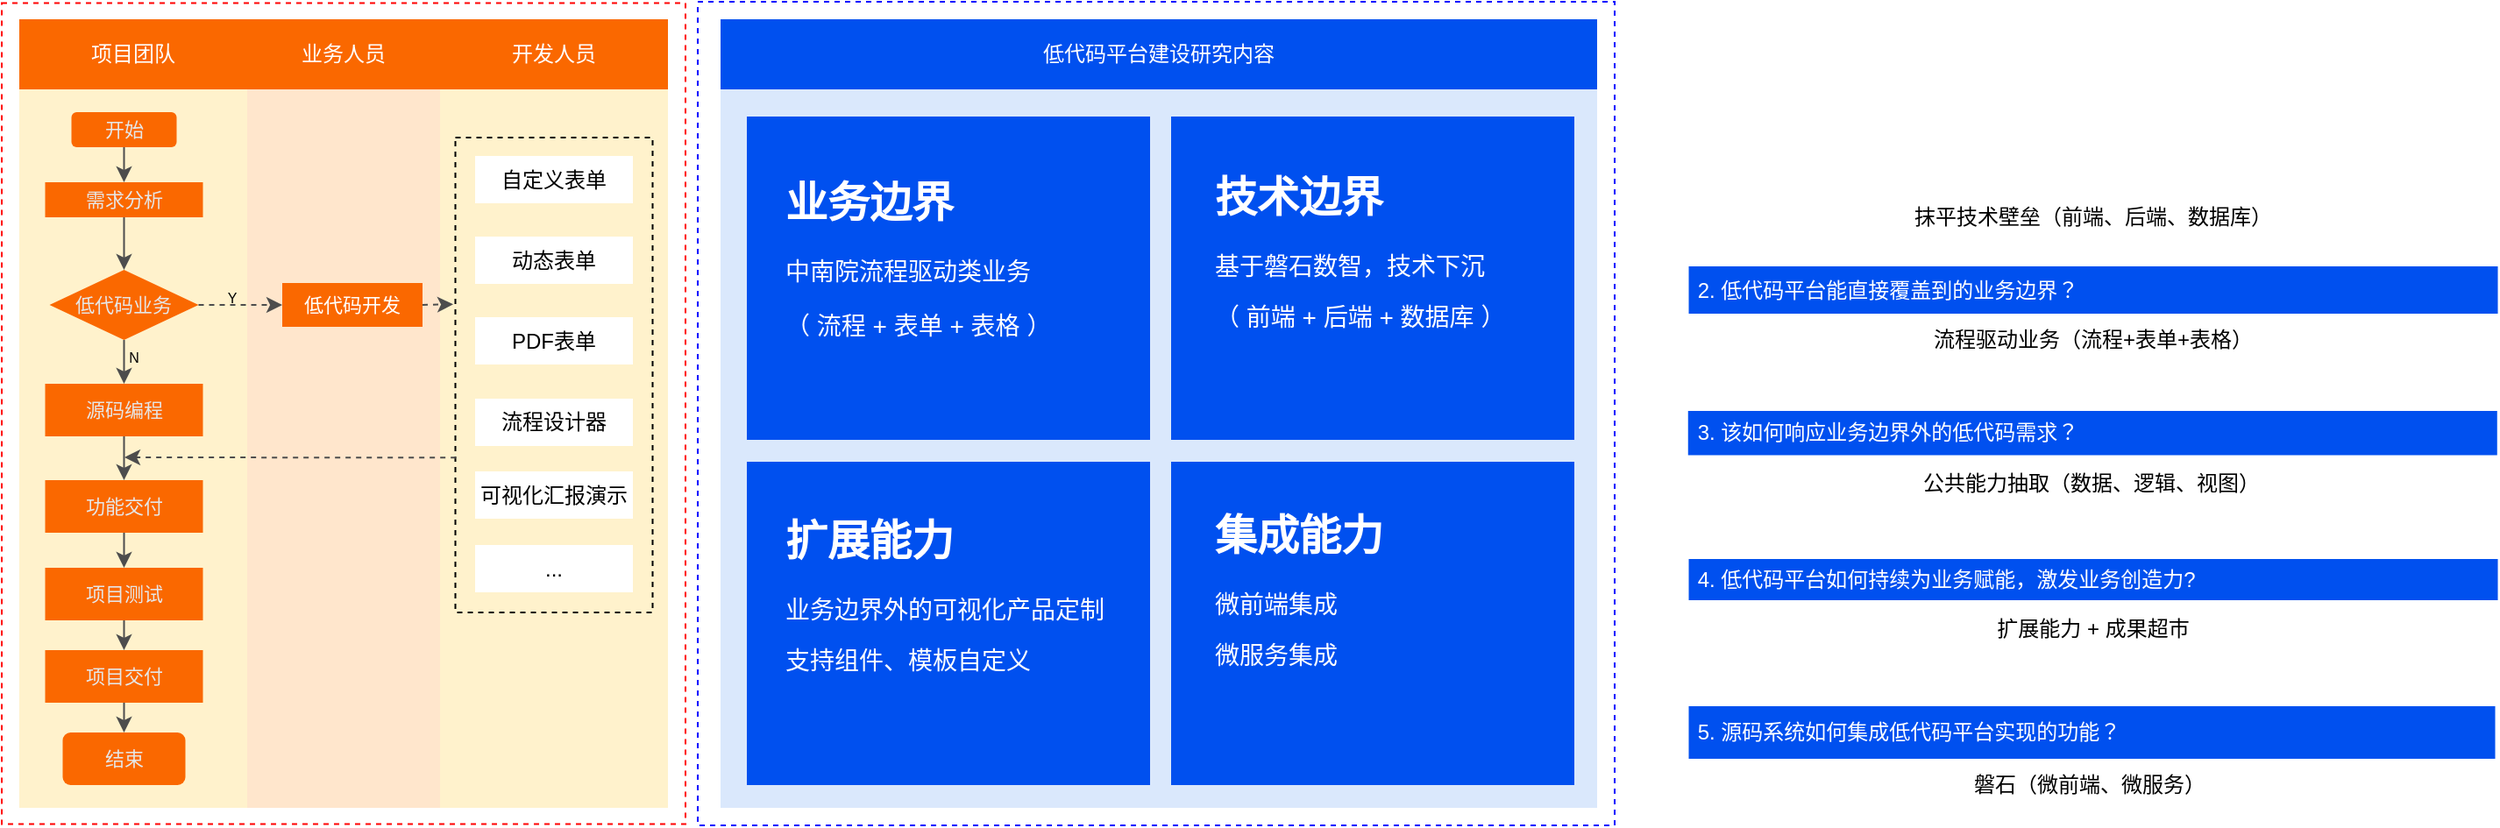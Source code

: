 <mxfile version="24.2.7" type="github">
  <diagram name="第 1 页" id="_vYEV3_HqbD5oskshCf3">
    <mxGraphModel dx="2026" dy="660" grid="1" gridSize="10" guides="1" tooltips="1" connect="1" arrows="1" fold="1" page="1" pageScale="1" pageWidth="827" pageHeight="1169" math="0" shadow="0">
      <root>
        <mxCell id="0" />
        <mxCell id="1" parent="0" />
        <mxCell id="oxlV8vseASiHhqJOPdih-38" value="" style="rounded=0;whiteSpace=wrap;html=1;strokeColor=none;fillColor=#dae8fc;" parent="1" vertex="1">
          <mxGeometry x="330" y="390" width="500" height="410" as="geometry" />
        </mxCell>
        <mxCell id="KTXE01B3mc42weGpk_5s-2" value="" style="rounded=0;whiteSpace=wrap;html=1;strokeColor=none;" parent="1" vertex="1">
          <mxGeometry x="882.25" y="742" width="460" height="57" as="geometry" />
        </mxCell>
        <mxCell id="oxlV8vseASiHhqJOPdih-1" value="" style="rounded=0;whiteSpace=wrap;html=1;fillColor=none;strokeColor=#FF0000;strokeWidth=1;dashed=1;gradientColor=#7ea6e0;" parent="1" vertex="1">
          <mxGeometry x="-80" y="340.75" width="390" height="468.5" as="geometry" />
        </mxCell>
        <mxCell id="oxlV8vseASiHhqJOPdih-26" value="" style="rounded=0;whiteSpace=wrap;html=1;fillColor=#fff2cc;strokeColor=none;" parent="1" vertex="1">
          <mxGeometry x="170" y="390" width="130" height="410" as="geometry" />
        </mxCell>
        <mxCell id="oxlV8vseASiHhqJOPdih-33" value="" style="rounded=0;whiteSpace=wrap;html=1;fillColor=none;dashed=1;" parent="1" vertex="1">
          <mxGeometry x="178.75" y="417.5" width="112.5" height="271" as="geometry" />
        </mxCell>
        <mxCell id="oxlV8vseASiHhqJOPdih-2" value="&lt;font color=&quot;#ffffff&quot;&gt;业务人员&lt;/font&gt;" style="rounded=0;whiteSpace=wrap;html=1;fillColor=#fa6800;strokeColor=none;fontColor=#000000;" parent="1" vertex="1">
          <mxGeometry x="60" y="350" width="110" height="40" as="geometry" />
        </mxCell>
        <mxCell id="oxlV8vseASiHhqJOPdih-3" value="" style="rounded=0;whiteSpace=wrap;html=1;fillColor=#ffe6cc;strokeColor=none;" parent="1" vertex="1">
          <mxGeometry x="60" y="390" width="110" height="410" as="geometry" />
        </mxCell>
        <mxCell id="oxlV8vseASiHhqJOPdih-4" value="&lt;font color=&quot;#ffffff&quot;&gt;项目团队&lt;/font&gt;" style="rounded=0;whiteSpace=wrap;html=1;fillColor=#fa6800;strokeColor=none;fontColor=#000000;" parent="1" vertex="1">
          <mxGeometry x="-70" y="350" width="130" height="40" as="geometry" />
        </mxCell>
        <mxCell id="oxlV8vseASiHhqJOPdih-5" value="" style="rounded=0;whiteSpace=wrap;html=1;fillColor=#fff2cc;strokeColor=none;" parent="1" vertex="1">
          <mxGeometry x="-70" y="390" width="130" height="410" as="geometry" />
        </mxCell>
        <mxCell id="oxlV8vseASiHhqJOPdih-6" value="开始" style="rounded=1;whiteSpace=wrap;html=1;strokeColor=none;fontSize=11;fillColor=#fa6800;fontColor=#E6E6E6;" parent="1" vertex="1">
          <mxGeometry x="-40.25" y="403" width="60" height="20" as="geometry" />
        </mxCell>
        <mxCell id="oxlV8vseASiHhqJOPdih-7" value="&lt;font style=&quot;font-size: 11px;&quot;&gt;低代码业务&lt;/font&gt;" style="rhombus;whiteSpace=wrap;html=1;strokeColor=none;fontSize=11;fillColor=#fa6800;fontColor=#E6E6E6;" parent="1" vertex="1">
          <mxGeometry x="-52.75" y="493" width="85" height="40" as="geometry" />
        </mxCell>
        <mxCell id="oxlV8vseASiHhqJOPdih-8" value="需求分析" style="rounded=0;whiteSpace=wrap;html=1;strokeColor=none;fontSize=11;fillColor=#fa6800;fontColor=#E6E6E6;" parent="1" vertex="1">
          <mxGeometry x="-55.25" y="443" width="90" height="20" as="geometry" />
        </mxCell>
        <mxCell id="oxlV8vseASiHhqJOPdih-9" value="结束" style="rounded=1;whiteSpace=wrap;html=1;strokeColor=none;fontSize=11;fillColor=#fa6800;fontColor=#E6E6E6;" parent="1" vertex="1">
          <mxGeometry x="-45.25" y="757" width="70" height="30" as="geometry" />
        </mxCell>
        <mxCell id="oxlV8vseASiHhqJOPdih-10" value="项目测试" style="rounded=0;whiteSpace=wrap;html=1;strokeColor=none;fontSize=11;fillColor=#fa6800;fontColor=#E6E6E6;" parent="1" vertex="1">
          <mxGeometry x="-55.25" y="663" width="90" height="30" as="geometry" />
        </mxCell>
        <mxCell id="oxlV8vseASiHhqJOPdih-11" value="源码编程" style="rounded=0;whiteSpace=wrap;html=1;strokeColor=none;fontSize=11;fillColor=#fa6800;fontColor=#E6E6E6;" parent="1" vertex="1">
          <mxGeometry x="-55.25" y="558" width="90" height="30" as="geometry" />
        </mxCell>
        <mxCell id="oxlV8vseASiHhqJOPdih-12" value="项目交付" style="rounded=0;whiteSpace=wrap;html=1;strokeColor=none;fontSize=11;fillColor=#fa6800;fontColor=#E6E6E6;" parent="1" vertex="1">
          <mxGeometry x="-55.25" y="710" width="90" height="30" as="geometry" />
        </mxCell>
        <mxCell id="oxlV8vseASiHhqJOPdih-13" value="" style="endArrow=classic;html=1;rounded=0;strokeColor=#4D4D4D;" parent="1" source="oxlV8vseASiHhqJOPdih-6" target="oxlV8vseASiHhqJOPdih-8" edge="1">
          <mxGeometry width="50" height="50" relative="1" as="geometry">
            <mxPoint x="184.75" y="543" as="sourcePoint" />
            <mxPoint x="234.75" y="493" as="targetPoint" />
          </mxGeometry>
        </mxCell>
        <mxCell id="oxlV8vseASiHhqJOPdih-14" value="" style="endArrow=classic;html=1;rounded=0;exitX=0.5;exitY=1;exitDx=0;exitDy=0;entryX=0.5;entryY=0;entryDx=0;entryDy=0;strokeColor=#4D4D4D;" parent="1" source="oxlV8vseASiHhqJOPdih-8" target="oxlV8vseASiHhqJOPdih-7" edge="1">
          <mxGeometry width="50" height="50" relative="1" as="geometry">
            <mxPoint x="-10.49" y="483" as="sourcePoint" />
            <mxPoint x="-10.49" y="503" as="targetPoint" />
          </mxGeometry>
        </mxCell>
        <mxCell id="oxlV8vseASiHhqJOPdih-15" value="" style="endArrow=classic;html=1;rounded=0;exitX=0.5;exitY=1;exitDx=0;exitDy=0;strokeColor=#4D4D4D;" parent="1" source="oxlV8vseASiHhqJOPdih-7" target="oxlV8vseASiHhqJOPdih-11" edge="1">
          <mxGeometry width="50" height="50" relative="1" as="geometry">
            <mxPoint x="-0.25" y="493" as="sourcePoint" />
            <mxPoint x="-0.25" y="513" as="targetPoint" />
          </mxGeometry>
        </mxCell>
        <mxCell id="oxlV8vseASiHhqJOPdih-16" value="N" style="edgeLabel;html=1;align=center;verticalAlign=middle;resizable=0;points=[];labelBackgroundColor=none;fontSize=8;" parent="oxlV8vseASiHhqJOPdih-15" vertex="1" connectable="0">
          <mxGeometry x="-0.22" relative="1" as="geometry">
            <mxPoint x="5" as="offset" />
          </mxGeometry>
        </mxCell>
        <mxCell id="oxlV8vseASiHhqJOPdih-17" value="" style="endArrow=classic;html=1;rounded=0;exitX=0.5;exitY=1;exitDx=0;exitDy=0;entryX=0.5;entryY=0;entryDx=0;entryDy=0;strokeColor=#4D4D4D;" parent="1" source="oxlV8vseASiHhqJOPdih-11" target="oxlV8vseASiHhqJOPdih-20" edge="1">
          <mxGeometry width="50" height="50" relative="1" as="geometry">
            <mxPoint x="-0.25" y="563" as="sourcePoint" />
            <mxPoint x="-0.25" y="593" as="targetPoint" />
          </mxGeometry>
        </mxCell>
        <mxCell id="oxlV8vseASiHhqJOPdih-18" value="" style="endArrow=classic;html=1;rounded=0;exitX=0.5;exitY=1;exitDx=0;exitDy=0;entryX=0.5;entryY=0;entryDx=0;entryDy=0;strokeColor=#4D4D4D;" parent="1" source="oxlV8vseASiHhqJOPdih-10" target="oxlV8vseASiHhqJOPdih-12" edge="1">
          <mxGeometry width="50" height="50" relative="1" as="geometry">
            <mxPoint x="-0.25" y="623" as="sourcePoint" />
            <mxPoint x="-0.25" y="653" as="targetPoint" />
          </mxGeometry>
        </mxCell>
        <mxCell id="oxlV8vseASiHhqJOPdih-19" value="" style="endArrow=classic;html=1;rounded=0;exitX=0.5;exitY=1;exitDx=0;exitDy=0;entryX=0.5;entryY=0;entryDx=0;entryDy=0;strokeColor=#4D4D4D;" parent="1" source="oxlV8vseASiHhqJOPdih-12" target="oxlV8vseASiHhqJOPdih-9" edge="1">
          <mxGeometry width="50" height="50" relative="1" as="geometry">
            <mxPoint x="-0.25" y="683" as="sourcePoint" />
            <mxPoint x="-0.25" y="703" as="targetPoint" />
          </mxGeometry>
        </mxCell>
        <mxCell id="oxlV8vseASiHhqJOPdih-20" value="功能交付" style="rounded=0;whiteSpace=wrap;html=1;strokeColor=none;fontSize=11;fillColor=#fa6800;fontColor=#E6E6E6;" parent="1" vertex="1">
          <mxGeometry x="-55.25" y="613" width="90" height="30" as="geometry" />
        </mxCell>
        <mxCell id="oxlV8vseASiHhqJOPdih-21" value="" style="endArrow=classic;html=1;rounded=0;exitX=0.5;exitY=1;exitDx=0;exitDy=0;entryX=0.5;entryY=0;entryDx=0;entryDy=0;strokeColor=#4D4D4D;" parent="1" source="oxlV8vseASiHhqJOPdih-20" target="oxlV8vseASiHhqJOPdih-10" edge="1">
          <mxGeometry width="50" height="50" relative="1" as="geometry">
            <mxPoint x="-10.49" y="643" as="sourcePoint" />
            <mxPoint x="-10.49" y="660" as="targetPoint" />
          </mxGeometry>
        </mxCell>
        <mxCell id="oxlV8vseASiHhqJOPdih-22" value="&lt;font color=&quot;#ffffff&quot;&gt;低代码开发&lt;/font&gt;" style="rounded=0;whiteSpace=wrap;html=1;fillColor=#fa6800;fontColor=#000000;strokeColor=none;fontSize=11;" parent="1" vertex="1">
          <mxGeometry x="80" y="500.5" width="80" height="25" as="geometry" />
        </mxCell>
        <mxCell id="oxlV8vseASiHhqJOPdih-23" value="" style="endArrow=classic;html=1;rounded=0;entryX=0;entryY=0.5;entryDx=0;entryDy=0;exitX=1;exitY=0.5;exitDx=0;exitDy=0;strokeColor=#4D4D4D;dashed=1;" parent="1" source="oxlV8vseASiHhqJOPdih-7" target="oxlV8vseASiHhqJOPdih-22" edge="1">
          <mxGeometry width="50" height="50" relative="1" as="geometry">
            <mxPoint x="25" y="490" as="sourcePoint" />
            <mxPoint x="25" y="510" as="targetPoint" />
          </mxGeometry>
        </mxCell>
        <mxCell id="oxlV8vseASiHhqJOPdih-24" value="Y" style="edgeLabel;html=1;align=center;verticalAlign=middle;resizable=0;points=[];labelBackgroundColor=none;fontSize=8;" parent="oxlV8vseASiHhqJOPdih-23" vertex="1" connectable="0">
          <mxGeometry x="-0.455" relative="1" as="geometry">
            <mxPoint x="5" y="-4" as="offset" />
          </mxGeometry>
        </mxCell>
        <mxCell id="oxlV8vseASiHhqJOPdih-25" value="&lt;font color=&quot;#ffffff&quot;&gt;开发人员&lt;/font&gt;" style="rounded=0;whiteSpace=wrap;html=1;fillColor=#fa6800;strokeColor=none;fontColor=#000000;" parent="1" vertex="1">
          <mxGeometry x="170" y="350" width="130" height="40" as="geometry" />
        </mxCell>
        <mxCell id="oxlV8vseASiHhqJOPdih-27" value="自定义表单" style="rounded=0;whiteSpace=wrap;html=1;strokeColor=none;" parent="1" vertex="1">
          <mxGeometry x="190" y="428" width="90" height="27" as="geometry" />
        </mxCell>
        <mxCell id="oxlV8vseASiHhqJOPdih-28" value="动态表单" style="rounded=0;whiteSpace=wrap;html=1;strokeColor=none;" parent="1" vertex="1">
          <mxGeometry x="190" y="474" width="90" height="27" as="geometry" />
        </mxCell>
        <mxCell id="oxlV8vseASiHhqJOPdih-29" value="PDF表单" style="rounded=0;whiteSpace=wrap;html=1;strokeColor=none;" parent="1" vertex="1">
          <mxGeometry x="190" y="520" width="90" height="27" as="geometry" />
        </mxCell>
        <mxCell id="oxlV8vseASiHhqJOPdih-30" value="流程设计器" style="rounded=0;whiteSpace=wrap;html=1;strokeColor=none;" parent="1" vertex="1">
          <mxGeometry x="190" y="566.5" width="90" height="27" as="geometry" />
        </mxCell>
        <mxCell id="oxlV8vseASiHhqJOPdih-31" value="可视化汇报演示" style="rounded=0;whiteSpace=wrap;html=1;strokeColor=none;" parent="1" vertex="1">
          <mxGeometry x="190" y="608" width="90" height="27" as="geometry" />
        </mxCell>
        <mxCell id="oxlV8vseASiHhqJOPdih-32" value="..." style="rounded=0;whiteSpace=wrap;html=1;strokeColor=none;" parent="1" vertex="1">
          <mxGeometry x="190" y="650" width="90" height="27" as="geometry" />
        </mxCell>
        <mxCell id="oxlV8vseASiHhqJOPdih-34" value="" style="endArrow=classic;html=1;rounded=0;entryX=-0.011;entryY=0.351;entryDx=0;entryDy=0;exitX=1;exitY=0.5;exitDx=0;exitDy=0;strokeColor=#4D4D4D;entryPerimeter=0;dashed=1;" parent="1" source="oxlV8vseASiHhqJOPdih-22" target="oxlV8vseASiHhqJOPdih-33" edge="1">
          <mxGeometry width="50" height="50" relative="1" as="geometry">
            <mxPoint x="42" y="523" as="sourcePoint" />
            <mxPoint x="90" y="523" as="targetPoint" />
          </mxGeometry>
        </mxCell>
        <mxCell id="oxlV8vseASiHhqJOPdih-35" value="" style="endArrow=classic;html=1;rounded=0;exitX=0.003;exitY=0.674;exitDx=0;exitDy=0;strokeColor=#4D4D4D;exitPerimeter=0;dashed=1;" parent="1" source="oxlV8vseASiHhqJOPdih-33" edge="1">
          <mxGeometry width="50" height="50" relative="1" as="geometry">
            <mxPoint y="598" as="sourcePoint" />
            <mxPoint x="-10" y="600" as="targetPoint" />
          </mxGeometry>
        </mxCell>
        <mxCell id="oxlV8vseASiHhqJOPdih-36" value="" style="rounded=0;whiteSpace=wrap;html=1;fillColor=none;strokeColor=#0000FF;strokeWidth=1;dashed=1;" parent="1" vertex="1">
          <mxGeometry x="317" y="340" width="523" height="470" as="geometry" />
        </mxCell>
        <mxCell id="oxlV8vseASiHhqJOPdih-37" value="低代码平台建设研究内容" style="rounded=0;whiteSpace=wrap;html=1;fillColor=#0050ef;fontColor=#ffffff;strokeColor=none;" parent="1" vertex="1">
          <mxGeometry x="330" y="350" width="500" height="40" as="geometry" />
        </mxCell>
        <mxCell id="oxlV8vseASiHhqJOPdih-39" value="" style="rounded=0;whiteSpace=wrap;html=1;strokeColor=none;" parent="1" vertex="1">
          <mxGeometry x="882.26" y="491" width="460" height="57" as="geometry" />
        </mxCell>
        <mxCell id="oxlV8vseASiHhqJOPdih-40" value="" style="rounded=0;whiteSpace=wrap;html=1;strokeColor=none;" parent="1" vertex="1">
          <mxGeometry x="882.26" y="658" width="460" height="57" as="geometry" />
        </mxCell>
        <mxCell id="oxlV8vseASiHhqJOPdih-41" value="" style="rounded=0;whiteSpace=wrap;html=1;strokeColor=none;" parent="1" vertex="1">
          <mxGeometry x="882.26" y="417.5" width="460" height="57" as="geometry" />
        </mxCell>
        <mxCell id="oxlV8vseASiHhqJOPdih-42" value="" style="rounded=0;whiteSpace=wrap;html=1;strokeColor=none;" parent="1" vertex="1">
          <mxGeometry x="881.88" y="573" width="460" height="57" as="geometry" />
        </mxCell>
        <mxCell id="oxlV8vseASiHhqJOPdih-43" value="&amp;nbsp;2. 低代码平台能直接覆盖到的业务边界？" style="rounded=0;whiteSpace=wrap;html=1;fillColor=#0050ef;fontColor=#ffffff;strokeColor=none;align=left;" parent="1" vertex="1">
          <mxGeometry x="882.26" y="491" width="461.5" height="27" as="geometry" />
        </mxCell>
        <mxCell id="oxlV8vseASiHhqJOPdih-44" value="流程驱动业务（流程+表单+表格）" style="rounded=0;whiteSpace=wrap;html=1;align=center;strokeColor=none;" parent="1" vertex="1">
          <mxGeometry x="882.26" y="518" width="461.5" height="30" as="geometry" />
        </mxCell>
        <mxCell id="oxlV8vseASiHhqJOPdih-45" value="&amp;nbsp;4. 低代码平台如何持续为业务赋能，激发业务创造力?" style="rounded=0;whiteSpace=wrap;html=1;fillColor=#0050ef;fontColor=#ffffff;strokeColor=none;align=left;" parent="1" vertex="1">
          <mxGeometry x="882.26" y="658" width="461.5" height="23.5" as="geometry" />
        </mxCell>
        <mxCell id="oxlV8vseASiHhqJOPdih-46" value="" style="rounded=0;whiteSpace=wrap;html=1;fillColor=#0050ef;fontColor=#ffffff;strokeColor=none;align=left;" parent="1" vertex="1">
          <mxGeometry x="345" y="405.5" width="230" height="184.5" as="geometry" />
        </mxCell>
        <mxCell id="oxlV8vseASiHhqJOPdih-47" value="&amp;nbsp;3. 该如何响应业务边界外的低代码需求？" style="rounded=0;whiteSpace=wrap;html=1;fillColor=#0050ef;fontColor=#ffffff;strokeColor=none;align=left;" parent="1" vertex="1">
          <mxGeometry x="881.88" y="573.5" width="461.5" height="25.25" as="geometry" />
        </mxCell>
        <mxCell id="oxlV8vseASiHhqJOPdih-49" value="&amp;nbsp;5. 源码系统如何集成低代码平台实现的功能？" style="rounded=0;whiteSpace=wrap;html=1;fillColor=#0050ef;fontColor=#ffffff;strokeColor=none;align=left;" parent="1" vertex="1">
          <mxGeometry x="882.25" y="742" width="460" height="30" as="geometry" />
        </mxCell>
        <mxCell id="KTXE01B3mc42weGpk_5s-3" value="公共能力抽取（数据、逻辑、视图）" style="rounded=0;whiteSpace=wrap;html=1;align=center;strokeColor=none;" parent="1" vertex="1">
          <mxGeometry x="881.13" y="600" width="461.5" height="30" as="geometry" />
        </mxCell>
        <mxCell id="KTXE01B3mc42weGpk_5s-4" value="扩展能力 + 成果超市" style="rounded=0;whiteSpace=wrap;html=1;align=center;strokeColor=none;" parent="1" vertex="1">
          <mxGeometry x="882.26" y="681.5" width="461.5" height="33.5" as="geometry" />
        </mxCell>
        <mxCell id="KTXE01B3mc42weGpk_5s-7" value="抹平技术壁垒（前端、后端、数据库）" style="rounded=0;whiteSpace=wrap;html=1;align=center;strokeColor=none;" parent="1" vertex="1">
          <mxGeometry x="882.26" y="448" width="461.5" height="30" as="geometry" />
        </mxCell>
        <mxCell id="KTXE01B3mc42weGpk_5s-8" value="磐石（微前端、微服务）" style="rounded=0;whiteSpace=wrap;html=1;align=center;strokeColor=none;" parent="1" vertex="1">
          <mxGeometry x="880" y="772" width="461.5" height="30" as="geometry" />
        </mxCell>
        <mxCell id="O4JImG3yvh8l0jABwCjW-8" value="" style="rounded=0;whiteSpace=wrap;html=1;fillColor=#0050ef;fontColor=#ffffff;strokeColor=none;align=left;" vertex="1" parent="1">
          <mxGeometry x="587" y="405.5" width="230" height="184.5" as="geometry" />
        </mxCell>
        <mxCell id="O4JImG3yvh8l0jABwCjW-10" value="" style="rounded=0;whiteSpace=wrap;html=1;fillColor=#0050ef;fontColor=#ffffff;strokeColor=none;align=left;" vertex="1" parent="1">
          <mxGeometry x="345" y="602.5" width="230" height="184.5" as="geometry" />
        </mxCell>
        <mxCell id="O4JImG3yvh8l0jABwCjW-11" value="" style="rounded=0;whiteSpace=wrap;html=1;fillColor=#0050ef;fontColor=#ffffff;strokeColor=none;align=left;" vertex="1" parent="1">
          <mxGeometry x="587" y="602.5" width="230" height="184.5" as="geometry" />
        </mxCell>
        <mxCell id="O4JImG3yvh8l0jABwCjW-13" value="&lt;h1 style=&quot;margin-top: 0px;&quot;&gt;&lt;font color=&quot;#ffffff&quot;&gt;业务边界&lt;/font&gt;&lt;/h1&gt;&lt;p style=&quot;font-size: 14px;&quot;&gt;&lt;font style=&quot;font-size: 14px;&quot; color=&quot;#ffffff&quot;&gt;中南院流程驱动类业务&lt;/font&gt;&lt;/p&gt;&lt;p style=&quot;font-size: 14px;&quot;&gt;&lt;font style=&quot;font-size: 14px;&quot; color=&quot;#ffffff&quot;&gt;&lt;font style=&quot;font-size: 14px;&quot;&gt;（ 流程 + 表单 + 表格 &lt;/font&gt;）&lt;/font&gt;&lt;/p&gt;" style="text;html=1;whiteSpace=wrap;overflow=hidden;rounded=0;" vertex="1" parent="1">
          <mxGeometry x="365" y="433.5" width="190" height="142" as="geometry" />
        </mxCell>
        <mxCell id="O4JImG3yvh8l0jABwCjW-14" value="&lt;h1 style=&quot;margin-top: 0px;&quot;&gt;&lt;font color=&quot;#ffffff&quot;&gt;技术边界&lt;/font&gt;&lt;/h1&gt;&lt;p&gt;&lt;font style=&quot;font-size: 14px;&quot; color=&quot;#ffffff&quot;&gt;&lt;font style=&quot;font-size: 14px;&quot;&gt;基于磐石数智，技术下沉&lt;/font&gt;&lt;/font&gt;&lt;span style=&quot;font-size: 14px; color: rgb(255, 255, 255); background-color: initial;&quot;&gt;&amp;nbsp;&lt;/span&gt;&lt;/p&gt;&lt;p&gt;&lt;font style=&quot;font-size: 14px;&quot; color=&quot;#ffffff&quot;&gt;（ 前端 + 后端 + 数据库 ）&lt;/font&gt;&lt;/p&gt;&lt;p&gt;&lt;br&gt;&lt;/p&gt;" style="text;html=1;whiteSpace=wrap;overflow=hidden;rounded=0;" vertex="1" parent="1">
          <mxGeometry x="610" y="431" width="190" height="142" as="geometry" />
        </mxCell>
        <mxCell id="O4JImG3yvh8l0jABwCjW-15" value="&lt;h1 style=&quot;margin-top: 0px;&quot;&gt;&lt;font color=&quot;#ffffff&quot;&gt;扩展能力&lt;/font&gt;&lt;/h1&gt;&lt;p&gt;&lt;font style=&quot;font-size: 14px;&quot; color=&quot;#ffffff&quot;&gt;业务边界外的可视化产品定制&lt;/font&gt;&lt;/p&gt;&lt;p&gt;&lt;font color=&quot;#ffffff&quot;&gt;&lt;span style=&quot;font-size: 14px;&quot;&gt;支持组件、模板自定义&lt;/span&gt;&lt;/font&gt;&lt;/p&gt;" style="text;html=1;whiteSpace=wrap;overflow=hidden;rounded=0;" vertex="1" parent="1">
          <mxGeometry x="365" y="627.25" width="190" height="142" as="geometry" />
        </mxCell>
        <mxCell id="O4JImG3yvh8l0jABwCjW-16" value="&lt;h1 style=&quot;margin-top: 0px;&quot;&gt;&lt;font color=&quot;#ffffff&quot;&gt;集成能力&lt;/font&gt;&lt;/h1&gt;&lt;p&gt;&lt;font style=&quot;font-size: 14px;&quot; color=&quot;#ffffff&quot;&gt;微前端集成&lt;/font&gt;&lt;/p&gt;&lt;p&gt;&lt;font style=&quot;font-size: 14px;&quot; color=&quot;#ffffff&quot;&gt;微服务集成&lt;/font&gt;&lt;/p&gt;" style="text;html=1;whiteSpace=wrap;overflow=hidden;rounded=0;" vertex="1" parent="1">
          <mxGeometry x="610" y="623.75" width="190" height="142" as="geometry" />
        </mxCell>
      </root>
    </mxGraphModel>
  </diagram>
</mxfile>
